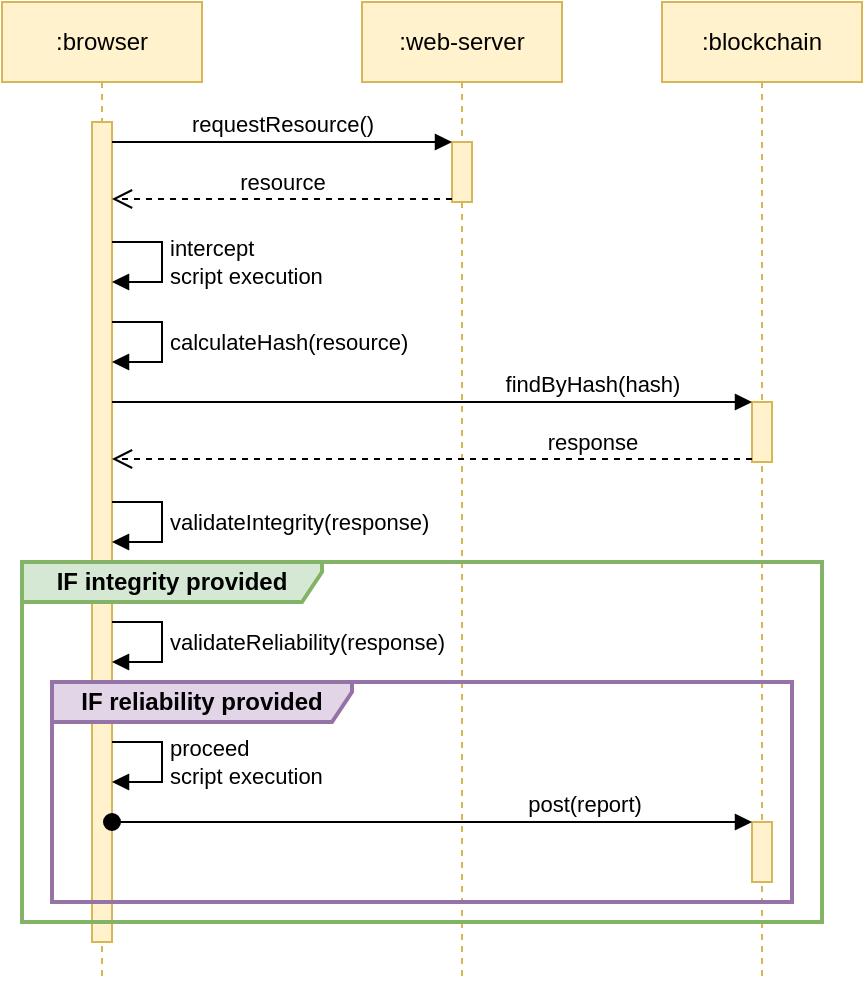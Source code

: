 <mxfile version="13.0.4" type="device"><diagram id="cH2v2ocnQ-wn6MjjrhY7" name="Page-1"><mxGraphModel dx="782" dy="437" grid="1" gridSize="10" guides="1" tooltips="1" connect="1" arrows="1" fold="1" page="1" pageScale="1" pageWidth="827" pageHeight="1169" math="0" shadow="0"><root><mxCell id="0"/><mxCell id="1" parent="0"/><mxCell id="f0NWOjDqPOpRux3r0SJP-1" value=":browser" style="shape=umlLifeline;perimeter=lifelinePerimeter;whiteSpace=wrap;html=1;container=1;collapsible=0;recursiveResize=0;outlineConnect=0;fillColor=#fff2cc;strokeColor=#d6b656;" parent="1" vertex="1"><mxGeometry x="40" y="20" width="100" height="490" as="geometry"/></mxCell><mxCell id="f0NWOjDqPOpRux3r0SJP-7" value="" style="html=1;points=[];perimeter=orthogonalPerimeter;fillColor=#fff2cc;strokeColor=#d6b656;" parent="f0NWOjDqPOpRux3r0SJP-1" vertex="1"><mxGeometry x="45" y="60" width="10" height="410" as="geometry"/></mxCell><mxCell id="f0NWOjDqPOpRux3r0SJP-21" value="calculateHash(resource)" style="edgeStyle=orthogonalEdgeStyle;html=1;align=left;spacingLeft=2;endArrow=block;rounded=0;" parent="f0NWOjDqPOpRux3r0SJP-1" edge="1"><mxGeometry relative="1" as="geometry"><mxPoint x="55" y="160" as="sourcePoint"/><Array as="points"><mxPoint x="80" y="160"/><mxPoint x="80" y="180"/></Array><mxPoint x="55" y="180" as="targetPoint"/></mxGeometry></mxCell><mxCell id="gBNpAChE9kjlU9E-kFHX-1" value="intercept &lt;br&gt;script execution" style="edgeStyle=orthogonalEdgeStyle;html=1;align=left;spacingLeft=2;endArrow=block;rounded=0;" parent="f0NWOjDqPOpRux3r0SJP-1" source="f0NWOjDqPOpRux3r0SJP-7" target="f0NWOjDqPOpRux3r0SJP-7" edge="1"><mxGeometry relative="1" as="geometry"><mxPoint x="60" y="120" as="sourcePoint"/><Array as="points"><mxPoint x="80" y="120"/><mxPoint x="80" y="140"/></Array><mxPoint x="60" y="140" as="targetPoint"/></mxGeometry></mxCell><mxCell id="468VKeZA62YKi0g_Zjur-2" value="validateIntegrity(response)" style="edgeStyle=orthogonalEdgeStyle;html=1;align=left;spacingLeft=2;endArrow=block;rounded=0;" parent="f0NWOjDqPOpRux3r0SJP-1" source="f0NWOjDqPOpRux3r0SJP-7" target="f0NWOjDqPOpRux3r0SJP-7" edge="1"><mxGeometry relative="1" as="geometry"><mxPoint x="60" y="250" as="sourcePoint"/><Array as="points"><mxPoint x="80" y="250"/><mxPoint x="80" y="270"/></Array><mxPoint x="65" y="270" as="targetPoint"/></mxGeometry></mxCell><mxCell id="468VKeZA62YKi0g_Zjur-3" value="validateReliability(response)" style="edgeStyle=orthogonalEdgeStyle;html=1;align=left;spacingLeft=2;endArrow=block;rounded=0;" parent="f0NWOjDqPOpRux3r0SJP-1" source="f0NWOjDqPOpRux3r0SJP-7" target="f0NWOjDqPOpRux3r0SJP-7" edge="1"><mxGeometry relative="1" as="geometry"><mxPoint x="60" y="320" as="sourcePoint"/><Array as="points"><mxPoint x="80" y="310"/><mxPoint x="80" y="330"/></Array><mxPoint x="60" y="340" as="targetPoint"/></mxGeometry></mxCell><mxCell id="gBNpAChE9kjlU9E-kFHX-2" value="proceed&lt;br&gt;script execution" style="edgeStyle=orthogonalEdgeStyle;html=1;align=left;spacingLeft=2;endArrow=block;rounded=0;" parent="f0NWOjDqPOpRux3r0SJP-1" source="f0NWOjDqPOpRux3r0SJP-7" target="f0NWOjDqPOpRux3r0SJP-7" edge="1"><mxGeometry relative="1" as="geometry"><mxPoint x="60" y="360" as="sourcePoint"/><Array as="points"><mxPoint x="80" y="370"/><mxPoint x="80" y="390"/></Array><mxPoint x="60" y="380" as="targetPoint"/></mxGeometry></mxCell><mxCell id="f0NWOjDqPOpRux3r0SJP-3" value=":blockchain" style="shape=umlLifeline;perimeter=lifelinePerimeter;whiteSpace=wrap;html=1;container=1;collapsible=0;recursiveResize=0;outlineConnect=0;fillColor=#fff2cc;strokeColor=#d6b656;" parent="1" vertex="1"><mxGeometry x="370" y="20" width="100" height="490" as="geometry"/></mxCell><mxCell id="f0NWOjDqPOpRux3r0SJP-12" value="" style="html=1;points=[];perimeter=orthogonalPerimeter;fillColor=#fff2cc;strokeColor=#d6b656;" parent="f0NWOjDqPOpRux3r0SJP-3" vertex="1"><mxGeometry x="45" y="200" width="10" height="30" as="geometry"/></mxCell><mxCell id="f0NWOjDqPOpRux3r0SJP-16" value="" style="html=1;points=[];perimeter=orthogonalPerimeter;fillColor=#fff2cc;strokeColor=#d6b656;" parent="f0NWOjDqPOpRux3r0SJP-3" vertex="1"><mxGeometry x="45" y="410" width="10" height="30" as="geometry"/></mxCell><mxCell id="f0NWOjDqPOpRux3r0SJP-8" value=":web-server" style="shape=umlLifeline;perimeter=lifelinePerimeter;whiteSpace=wrap;html=1;container=1;collapsible=0;recursiveResize=0;outlineConnect=0;fillColor=#fff2cc;strokeColor=#d6b656;" parent="1" vertex="1"><mxGeometry x="220" y="20" width="100" height="490" as="geometry"/></mxCell><mxCell id="f0NWOjDqPOpRux3r0SJP-9" value="" style="html=1;points=[];perimeter=orthogonalPerimeter;fillColor=#fff2cc;strokeColor=#d6b656;" parent="f0NWOjDqPOpRux3r0SJP-8" vertex="1"><mxGeometry x="45" y="70" width="10" height="30" as="geometry"/></mxCell><mxCell id="f0NWOjDqPOpRux3r0SJP-10" value="requestResource()" style="html=1;verticalAlign=bottom;endArrow=block;entryX=0;entryY=0;" parent="1" source="f0NWOjDqPOpRux3r0SJP-7" target="f0NWOjDqPOpRux3r0SJP-9" edge="1"><mxGeometry relative="1" as="geometry"><mxPoint x="185" y="90" as="sourcePoint"/></mxGeometry></mxCell><mxCell id="f0NWOjDqPOpRux3r0SJP-11" value="resource" style="html=1;verticalAlign=bottom;endArrow=open;dashed=1;endSize=8;exitX=0;exitY=0.95;" parent="1" source="f0NWOjDqPOpRux3r0SJP-9" target="f0NWOjDqPOpRux3r0SJP-7" edge="1"><mxGeometry relative="1" as="geometry"><mxPoint x="185" y="166" as="targetPoint"/></mxGeometry></mxCell><mxCell id="f0NWOjDqPOpRux3r0SJP-13" value="findByHash(hash)" style="html=1;verticalAlign=bottom;endArrow=block;entryX=0;entryY=0;" parent="1" target="f0NWOjDqPOpRux3r0SJP-12" edge="1"><mxGeometry x="0.5" relative="1" as="geometry"><mxPoint x="95" y="220" as="sourcePoint"/><mxPoint as="offset"/></mxGeometry></mxCell><mxCell id="f0NWOjDqPOpRux3r0SJP-14" value="response" style="html=1;verticalAlign=bottom;endArrow=open;dashed=1;endSize=8;exitX=0;exitY=0.95;" parent="1" source="f0NWOjDqPOpRux3r0SJP-12" edge="1"><mxGeometry x="-0.5" relative="1" as="geometry"><mxPoint x="95" y="248.5" as="targetPoint"/><mxPoint as="offset"/></mxGeometry></mxCell><mxCell id="f0NWOjDqPOpRux3r0SJP-17" value="post(report)" style="html=1;verticalAlign=bottom;startArrow=oval;endArrow=block;startSize=8;" parent="1" source="f0NWOjDqPOpRux3r0SJP-7" target="f0NWOjDqPOpRux3r0SJP-16" edge="1"><mxGeometry x="0.472" relative="1" as="geometry"><mxPoint x="95" y="380" as="sourcePoint"/><mxPoint as="offset"/></mxGeometry></mxCell><mxCell id="5OR6c_lu2r1ktDj9ois5-2" value="IF integrity provided" style="shape=umlFrame;whiteSpace=wrap;html=1;fillColor=#d5e8d4;strokeColor=#82b366;width=150;height=20;fontStyle=1;strokeWidth=2;" parent="1" vertex="1"><mxGeometry x="50" y="300" width="400" height="180" as="geometry"/></mxCell><mxCell id="468VKeZA62YKi0g_Zjur-4" value="IF reliability provided" style="shape=umlFrame;whiteSpace=wrap;html=1;fillColor=#e1d5e7;strokeColor=#9673a6;width=150;height=20;fontStyle=1;strokeWidth=2;" parent="1" vertex="1"><mxGeometry x="65" y="360" width="370" height="110" as="geometry"/></mxCell></root></mxGraphModel></diagram></mxfile>